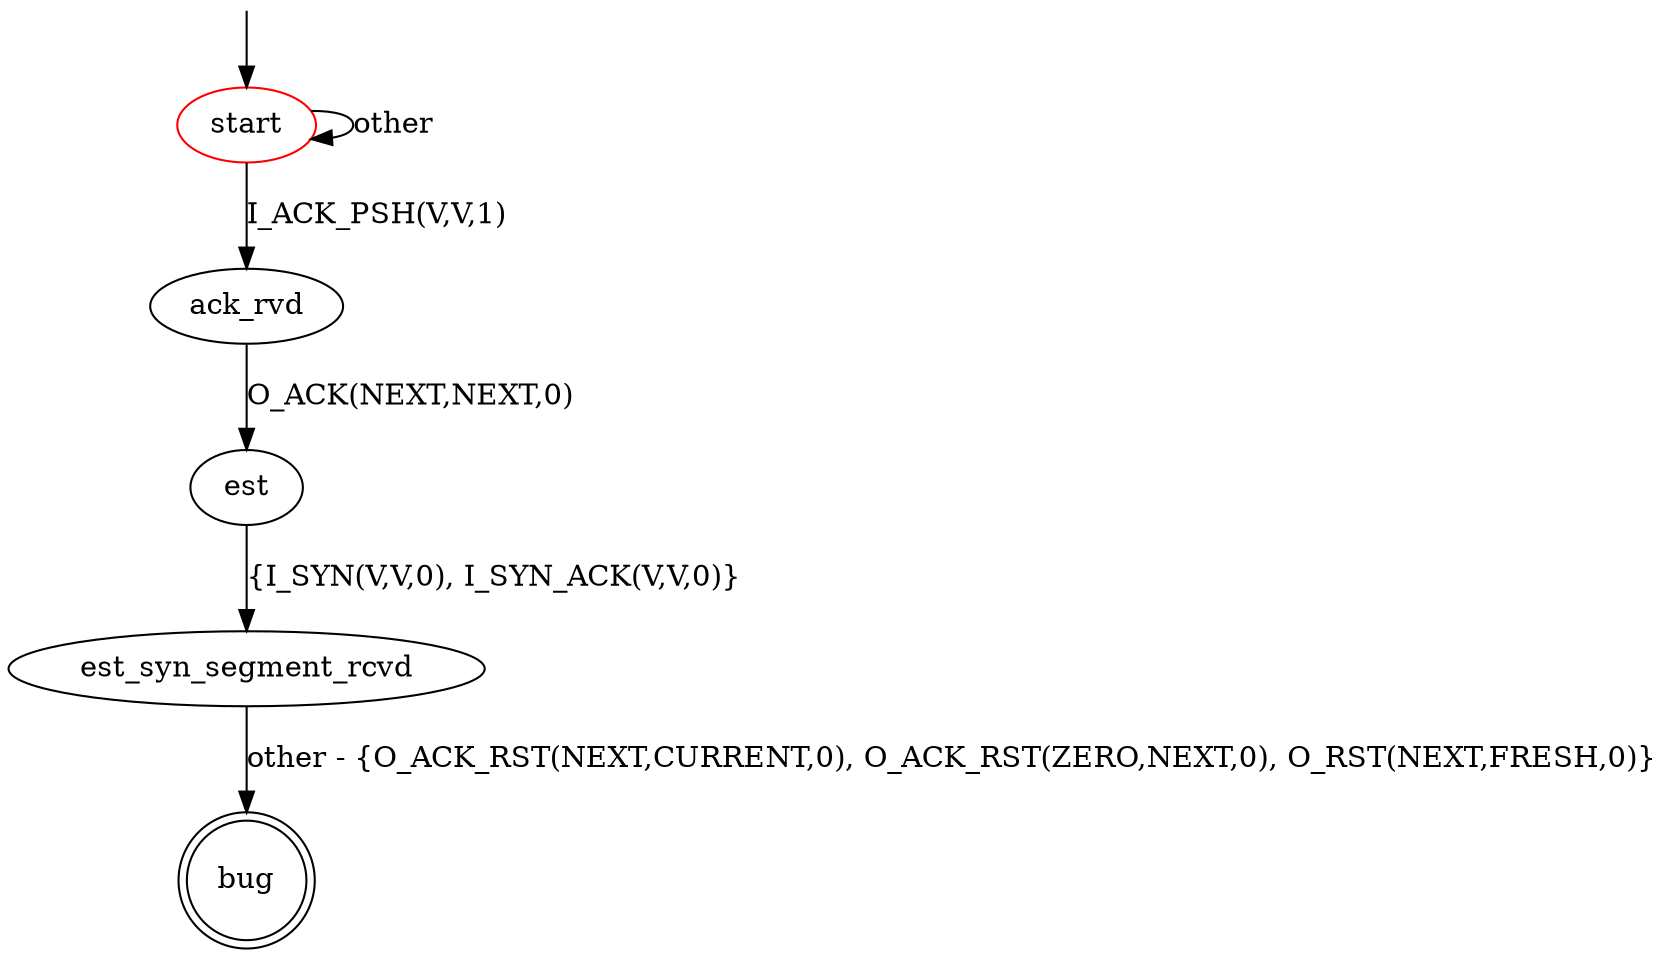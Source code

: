 digraph G {
label=""
start [color="red"]
bug [shape="doublecircle"]

start -> start [label="other"]

start -> ack_rvd [label="I_ACK_PSH(V,V,1)"]

ack_rvd -> est [label = "O_ACK(NEXT,NEXT,0)"]

est -> est_syn_segment_rcvd [label="{I_SYN(V,V,0), I_SYN_ACK(V,V,0)}"]

// could be improved so that it also captures exchanges after which the SUT remains in state ESTABLISHED
est_syn_segment_rcvd -> bug [label="other - {O_ACK_RST(NEXT,CURRENT,0), O_ACK_RST(ZERO,NEXT,0), O_RST(NEXT,FRESH,0)}"]

__start0 [label="" shape="none" width="0" height="0"];
__start0 -> start;
}

